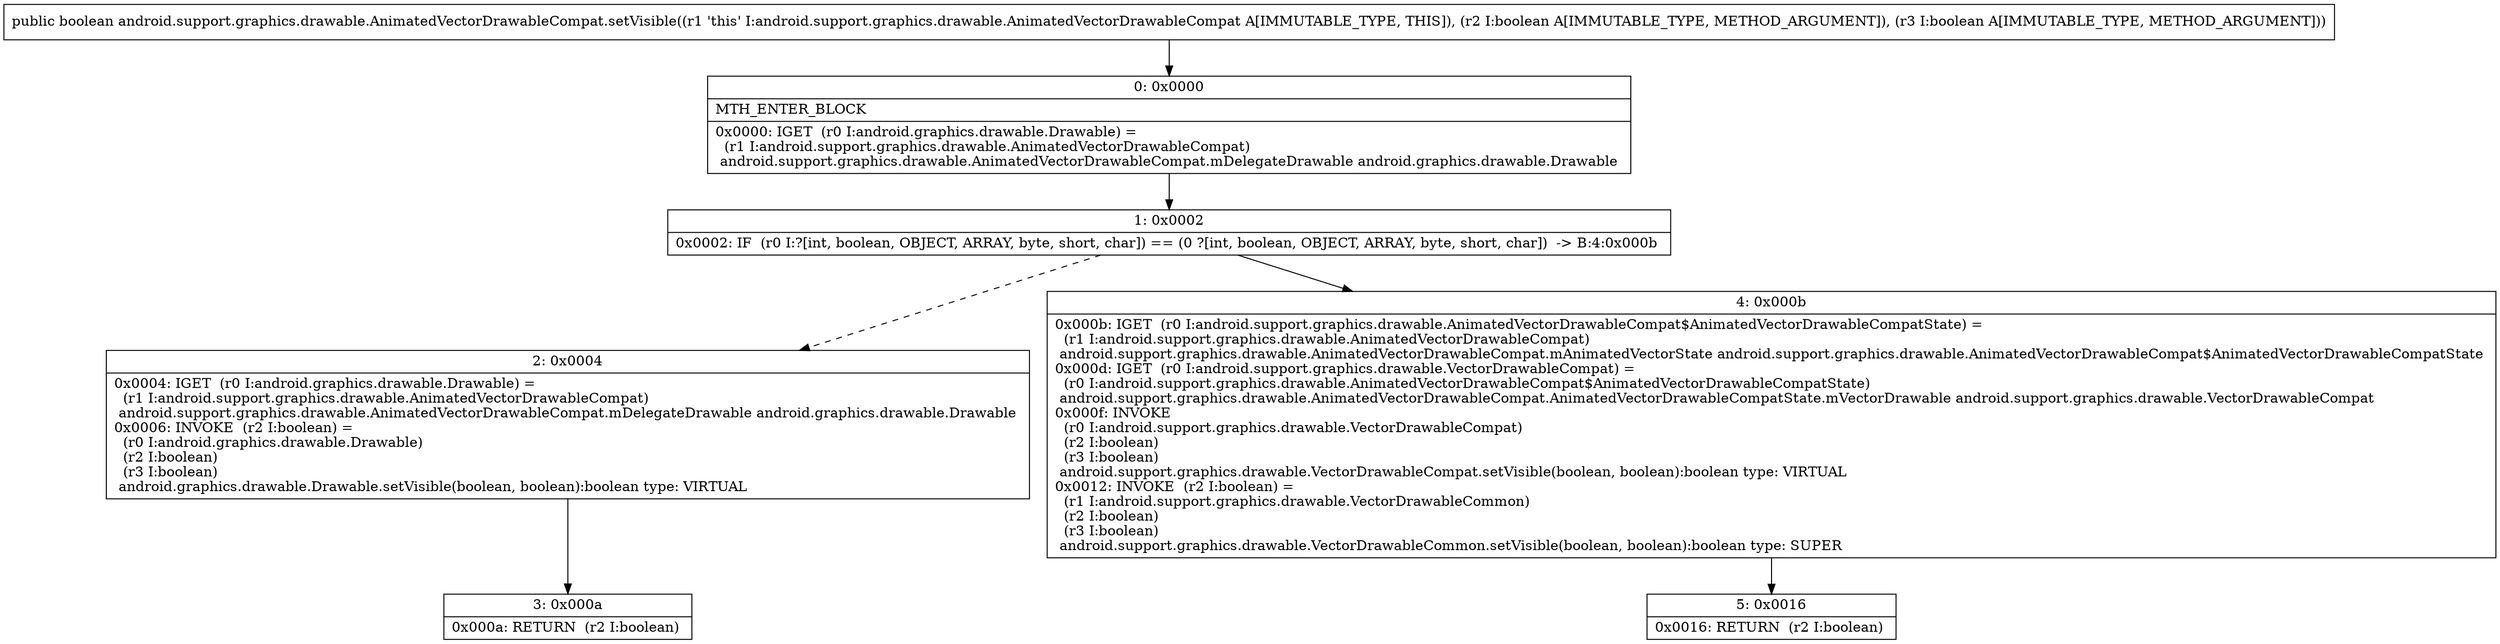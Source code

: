 digraph "CFG forandroid.support.graphics.drawable.AnimatedVectorDrawableCompat.setVisible(ZZ)Z" {
Node_0 [shape=record,label="{0\:\ 0x0000|MTH_ENTER_BLOCK\l|0x0000: IGET  (r0 I:android.graphics.drawable.Drawable) = \l  (r1 I:android.support.graphics.drawable.AnimatedVectorDrawableCompat)\l android.support.graphics.drawable.AnimatedVectorDrawableCompat.mDelegateDrawable android.graphics.drawable.Drawable \l}"];
Node_1 [shape=record,label="{1\:\ 0x0002|0x0002: IF  (r0 I:?[int, boolean, OBJECT, ARRAY, byte, short, char]) == (0 ?[int, boolean, OBJECT, ARRAY, byte, short, char])  \-\> B:4:0x000b \l}"];
Node_2 [shape=record,label="{2\:\ 0x0004|0x0004: IGET  (r0 I:android.graphics.drawable.Drawable) = \l  (r1 I:android.support.graphics.drawable.AnimatedVectorDrawableCompat)\l android.support.graphics.drawable.AnimatedVectorDrawableCompat.mDelegateDrawable android.graphics.drawable.Drawable \l0x0006: INVOKE  (r2 I:boolean) = \l  (r0 I:android.graphics.drawable.Drawable)\l  (r2 I:boolean)\l  (r3 I:boolean)\l android.graphics.drawable.Drawable.setVisible(boolean, boolean):boolean type: VIRTUAL \l}"];
Node_3 [shape=record,label="{3\:\ 0x000a|0x000a: RETURN  (r2 I:boolean) \l}"];
Node_4 [shape=record,label="{4\:\ 0x000b|0x000b: IGET  (r0 I:android.support.graphics.drawable.AnimatedVectorDrawableCompat$AnimatedVectorDrawableCompatState) = \l  (r1 I:android.support.graphics.drawable.AnimatedVectorDrawableCompat)\l android.support.graphics.drawable.AnimatedVectorDrawableCompat.mAnimatedVectorState android.support.graphics.drawable.AnimatedVectorDrawableCompat$AnimatedVectorDrawableCompatState \l0x000d: IGET  (r0 I:android.support.graphics.drawable.VectorDrawableCompat) = \l  (r0 I:android.support.graphics.drawable.AnimatedVectorDrawableCompat$AnimatedVectorDrawableCompatState)\l android.support.graphics.drawable.AnimatedVectorDrawableCompat.AnimatedVectorDrawableCompatState.mVectorDrawable android.support.graphics.drawable.VectorDrawableCompat \l0x000f: INVOKE  \l  (r0 I:android.support.graphics.drawable.VectorDrawableCompat)\l  (r2 I:boolean)\l  (r3 I:boolean)\l android.support.graphics.drawable.VectorDrawableCompat.setVisible(boolean, boolean):boolean type: VIRTUAL \l0x0012: INVOKE  (r2 I:boolean) = \l  (r1 I:android.support.graphics.drawable.VectorDrawableCommon)\l  (r2 I:boolean)\l  (r3 I:boolean)\l android.support.graphics.drawable.VectorDrawableCommon.setVisible(boolean, boolean):boolean type: SUPER \l}"];
Node_5 [shape=record,label="{5\:\ 0x0016|0x0016: RETURN  (r2 I:boolean) \l}"];
MethodNode[shape=record,label="{public boolean android.support.graphics.drawable.AnimatedVectorDrawableCompat.setVisible((r1 'this' I:android.support.graphics.drawable.AnimatedVectorDrawableCompat A[IMMUTABLE_TYPE, THIS]), (r2 I:boolean A[IMMUTABLE_TYPE, METHOD_ARGUMENT]), (r3 I:boolean A[IMMUTABLE_TYPE, METHOD_ARGUMENT])) }"];
MethodNode -> Node_0;
Node_0 -> Node_1;
Node_1 -> Node_2[style=dashed];
Node_1 -> Node_4;
Node_2 -> Node_3;
Node_4 -> Node_5;
}

